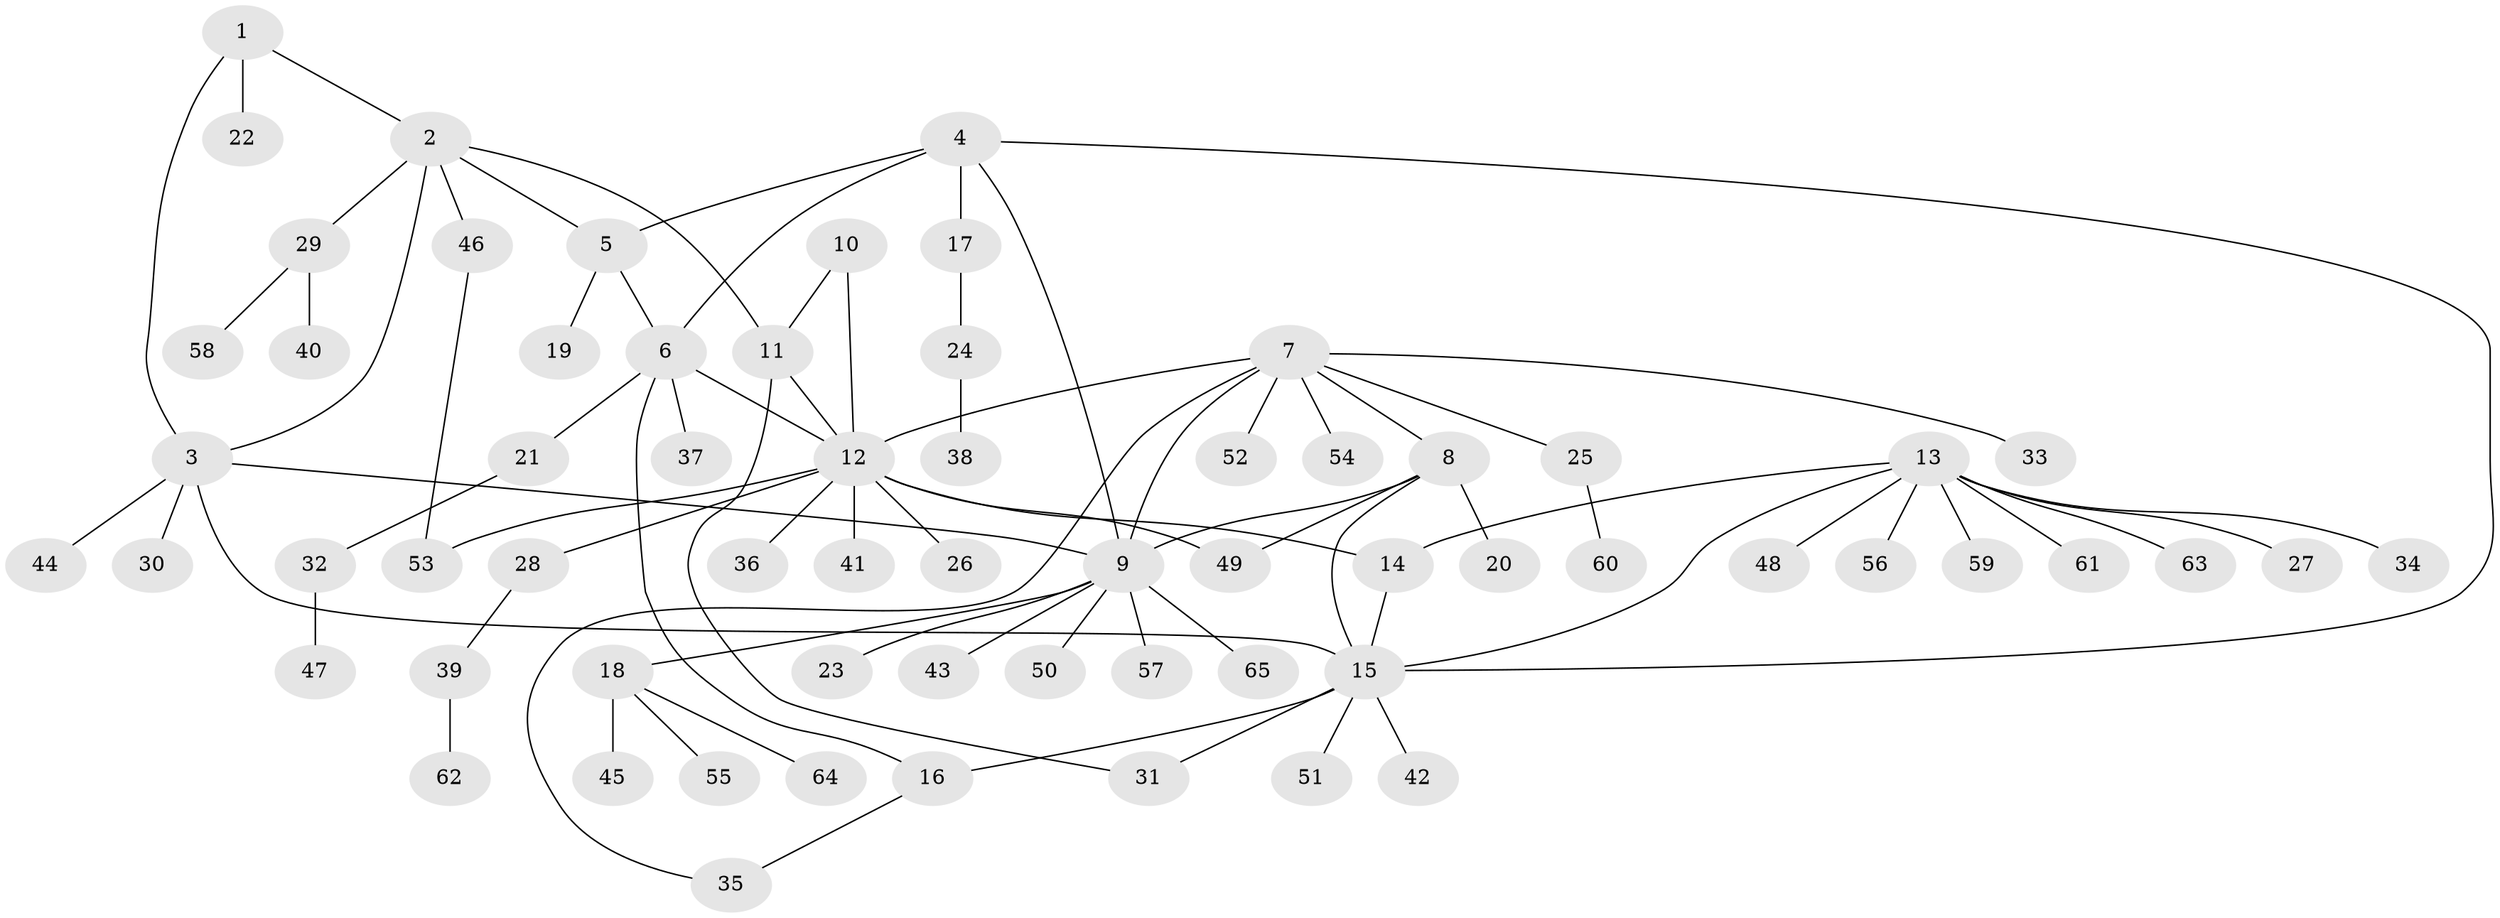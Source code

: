 // Generated by graph-tools (version 1.1) at 2025/15/03/09/25 04:15:48]
// undirected, 65 vertices, 80 edges
graph export_dot {
graph [start="1"]
  node [color=gray90,style=filled];
  1;
  2;
  3;
  4;
  5;
  6;
  7;
  8;
  9;
  10;
  11;
  12;
  13;
  14;
  15;
  16;
  17;
  18;
  19;
  20;
  21;
  22;
  23;
  24;
  25;
  26;
  27;
  28;
  29;
  30;
  31;
  32;
  33;
  34;
  35;
  36;
  37;
  38;
  39;
  40;
  41;
  42;
  43;
  44;
  45;
  46;
  47;
  48;
  49;
  50;
  51;
  52;
  53;
  54;
  55;
  56;
  57;
  58;
  59;
  60;
  61;
  62;
  63;
  64;
  65;
  1 -- 2;
  1 -- 3;
  1 -- 22;
  2 -- 3;
  2 -- 5;
  2 -- 11;
  2 -- 29;
  2 -- 46;
  3 -- 9;
  3 -- 15;
  3 -- 30;
  3 -- 44;
  4 -- 5;
  4 -- 6;
  4 -- 9;
  4 -- 15;
  4 -- 17;
  5 -- 6;
  5 -- 19;
  6 -- 12;
  6 -- 16;
  6 -- 21;
  6 -- 37;
  7 -- 8;
  7 -- 9;
  7 -- 12;
  7 -- 25;
  7 -- 33;
  7 -- 35;
  7 -- 52;
  7 -- 54;
  8 -- 9;
  8 -- 15;
  8 -- 20;
  8 -- 49;
  9 -- 18;
  9 -- 23;
  9 -- 43;
  9 -- 50;
  9 -- 57;
  9 -- 65;
  10 -- 11;
  10 -- 12;
  11 -- 12;
  11 -- 31;
  12 -- 14;
  12 -- 26;
  12 -- 28;
  12 -- 36;
  12 -- 41;
  12 -- 49;
  12 -- 53;
  13 -- 14;
  13 -- 15;
  13 -- 27;
  13 -- 34;
  13 -- 48;
  13 -- 56;
  13 -- 59;
  13 -- 61;
  13 -- 63;
  14 -- 15;
  15 -- 16;
  15 -- 31;
  15 -- 42;
  15 -- 51;
  16 -- 35;
  17 -- 24;
  18 -- 45;
  18 -- 55;
  18 -- 64;
  21 -- 32;
  24 -- 38;
  25 -- 60;
  28 -- 39;
  29 -- 40;
  29 -- 58;
  32 -- 47;
  39 -- 62;
  46 -- 53;
}
